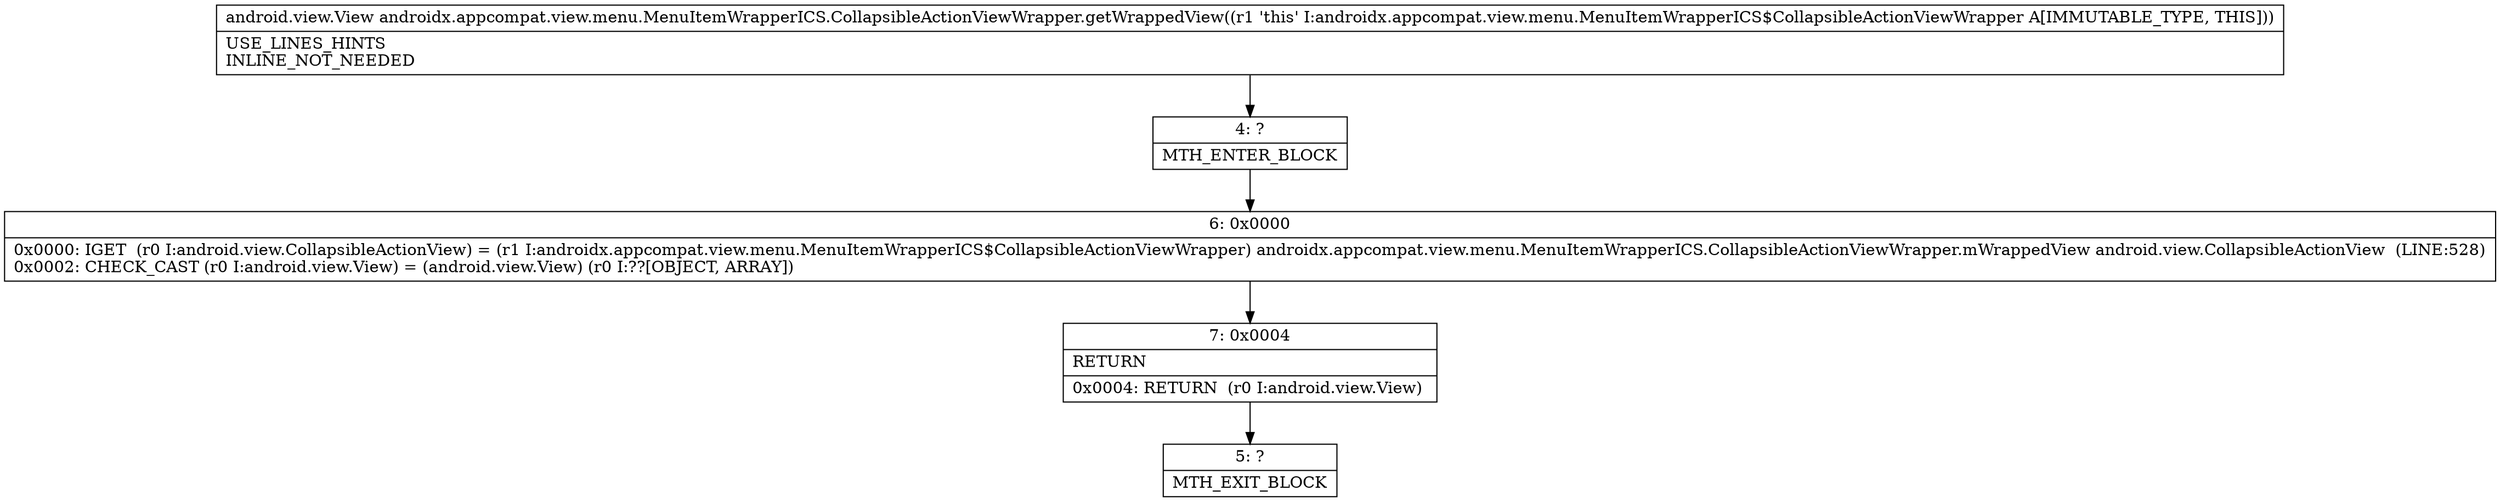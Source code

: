digraph "CFG forandroidx.appcompat.view.menu.MenuItemWrapperICS.CollapsibleActionViewWrapper.getWrappedView()Landroid\/view\/View;" {
Node_4 [shape=record,label="{4\:\ ?|MTH_ENTER_BLOCK\l}"];
Node_6 [shape=record,label="{6\:\ 0x0000|0x0000: IGET  (r0 I:android.view.CollapsibleActionView) = (r1 I:androidx.appcompat.view.menu.MenuItemWrapperICS$CollapsibleActionViewWrapper) androidx.appcompat.view.menu.MenuItemWrapperICS.CollapsibleActionViewWrapper.mWrappedView android.view.CollapsibleActionView  (LINE:528)\l0x0002: CHECK_CAST (r0 I:android.view.View) = (android.view.View) (r0 I:??[OBJECT, ARRAY]) \l}"];
Node_7 [shape=record,label="{7\:\ 0x0004|RETURN\l|0x0004: RETURN  (r0 I:android.view.View) \l}"];
Node_5 [shape=record,label="{5\:\ ?|MTH_EXIT_BLOCK\l}"];
MethodNode[shape=record,label="{android.view.View androidx.appcompat.view.menu.MenuItemWrapperICS.CollapsibleActionViewWrapper.getWrappedView((r1 'this' I:androidx.appcompat.view.menu.MenuItemWrapperICS$CollapsibleActionViewWrapper A[IMMUTABLE_TYPE, THIS]))  | USE_LINES_HINTS\lINLINE_NOT_NEEDED\l}"];
MethodNode -> Node_4;Node_4 -> Node_6;
Node_6 -> Node_7;
Node_7 -> Node_5;
}

